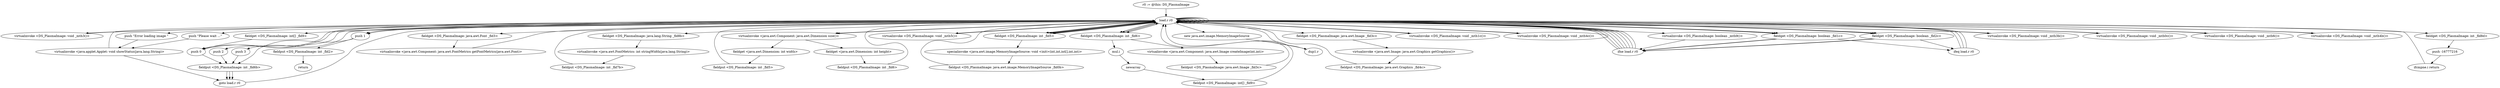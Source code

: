 digraph "" {
    "r0 := @this: DS_PlasmaImage"
    "load.r r0"
    "r0 := @this: DS_PlasmaImage"->"load.r r0";
    "virtualinvoke <DS_PlasmaImage: void _mth3()>"
    "load.r r0"->"virtualinvoke <DS_PlasmaImage: void _mth3()>";
    "virtualinvoke <DS_PlasmaImage: void _mth3()>"->"load.r r0";
    "push \"Please wait ...\""
    "load.r r0"->"push \"Please wait ...\"";
    "virtualinvoke <java.applet.Applet: void showStatus(java.lang.String)>"
    "push \"Please wait ...\""->"virtualinvoke <java.applet.Applet: void showStatus(java.lang.String)>";
    "virtualinvoke <java.applet.Applet: void showStatus(java.lang.String)>"->"load.r r0";
    "load.r r0"->"load.r r0";
    "load.r r0"->"load.r r0";
    "fieldget <DS_PlasmaImage: java.awt.Font _fld3>"
    "load.r r0"->"fieldget <DS_PlasmaImage: java.awt.Font _fld3>";
    "virtualinvoke <java.awt.Component: java.awt.FontMetrics getFontMetrics(java.awt.Font)>"
    "fieldget <DS_PlasmaImage: java.awt.Font _fld3>"->"virtualinvoke <java.awt.Component: java.awt.FontMetrics getFontMetrics(java.awt.Font)>";
    "virtualinvoke <java.awt.Component: java.awt.FontMetrics getFontMetrics(java.awt.Font)>"->"load.r r0";
    "fieldget <DS_PlasmaImage: java.lang.String _fld8b>"
    "load.r r0"->"fieldget <DS_PlasmaImage: java.lang.String _fld8b>";
    "virtualinvoke <java.awt.FontMetrics: int stringWidth(java.lang.String)>"
    "fieldget <DS_PlasmaImage: java.lang.String _fld8b>"->"virtualinvoke <java.awt.FontMetrics: int stringWidth(java.lang.String)>";
    "fieldput <DS_PlasmaImage: int _fld7b>"
    "virtualinvoke <java.awt.FontMetrics: int stringWidth(java.lang.String)>"->"fieldput <DS_PlasmaImage: int _fld7b>";
    "fieldput <DS_PlasmaImage: int _fld7b>"->"load.r r0";
    "load.r r0"->"load.r r0";
    "virtualinvoke <java.awt.Component: java.awt.Dimension size()>"
    "load.r r0"->"virtualinvoke <java.awt.Component: java.awt.Dimension size()>";
    "fieldget <java.awt.Dimension: int width>"
    "virtualinvoke <java.awt.Component: java.awt.Dimension size()>"->"fieldget <java.awt.Dimension: int width>";
    "fieldput <DS_PlasmaImage: int _fld5>"
    "fieldget <java.awt.Dimension: int width>"->"fieldput <DS_PlasmaImage: int _fld5>";
    "fieldput <DS_PlasmaImage: int _fld5>"->"load.r r0";
    "load.r r0"->"load.r r0";
    "load.r r0"->"virtualinvoke <java.awt.Component: java.awt.Dimension size()>";
    "fieldget <java.awt.Dimension: int height>"
    "virtualinvoke <java.awt.Component: java.awt.Dimension size()>"->"fieldget <java.awt.Dimension: int height>";
    "fieldput <DS_PlasmaImage: int _fld6>"
    "fieldget <java.awt.Dimension: int height>"->"fieldput <DS_PlasmaImage: int _fld6>";
    "fieldput <DS_PlasmaImage: int _fld6>"->"load.r r0";
    "virtualinvoke <DS_PlasmaImage: void _mth5()>"
    "load.r r0"->"virtualinvoke <DS_PlasmaImage: void _mth5()>";
    "virtualinvoke <DS_PlasmaImage: void _mth5()>"->"load.r r0";
    "load.r r0"->"load.r r0";
    "fieldget <DS_PlasmaImage: int _fld5>"
    "load.r r0"->"fieldget <DS_PlasmaImage: int _fld5>";
    "fieldget <DS_PlasmaImage: int _fld5>"->"load.r r0";
    "fieldget <DS_PlasmaImage: int _fld6>"
    "load.r r0"->"fieldget <DS_PlasmaImage: int _fld6>";
    "mul.i"
    "fieldget <DS_PlasmaImage: int _fld6>"->"mul.i";
    "newarray"
    "mul.i"->"newarray";
    "fieldput <DS_PlasmaImage: int[] _fld9>"
    "newarray"->"fieldput <DS_PlasmaImage: int[] _fld9>";
    "fieldput <DS_PlasmaImage: int[] _fld9>"->"load.r r0";
    "new java.awt.image.MemoryImageSource"
    "load.r r0"->"new java.awt.image.MemoryImageSource";
    "dup1.r"
    "new java.awt.image.MemoryImageSource"->"dup1.r";
    "dup1.r"->"load.r r0";
    "load.r r0"->"fieldget <DS_PlasmaImage: int _fld5>";
    "fieldget <DS_PlasmaImage: int _fld5>"->"load.r r0";
    "load.r r0"->"fieldget <DS_PlasmaImage: int _fld6>";
    "fieldget <DS_PlasmaImage: int _fld6>"->"load.r r0";
    "fieldget <DS_PlasmaImage: int[] _fld9>"
    "load.r r0"->"fieldget <DS_PlasmaImage: int[] _fld9>";
    "push 0"
    "fieldget <DS_PlasmaImage: int[] _fld9>"->"push 0";
    "push 0"->"load.r r0";
    "load.r r0"->"fieldget <DS_PlasmaImage: int _fld5>";
    "specialinvoke <java.awt.image.MemoryImageSource: void <init>(int,int,int[],int,int)>"
    "fieldget <DS_PlasmaImage: int _fld5>"->"specialinvoke <java.awt.image.MemoryImageSource: void <init>(int,int,int[],int,int)>";
    "fieldput <DS_PlasmaImage: java.awt.image.MemoryImageSource _fld0b>"
    "specialinvoke <java.awt.image.MemoryImageSource: void <init>(int,int,int[],int,int)>"->"fieldput <DS_PlasmaImage: java.awt.image.MemoryImageSource _fld0b>";
    "fieldput <DS_PlasmaImage: java.awt.image.MemoryImageSource _fld0b>"->"load.r r0";
    "load.r r0"->"load.r r0";
    "load.r r0"->"load.r r0";
    "load.r r0"->"fieldget <DS_PlasmaImage: int _fld5>";
    "fieldget <DS_PlasmaImage: int _fld5>"->"load.r r0";
    "load.r r0"->"fieldget <DS_PlasmaImage: int _fld6>";
    "virtualinvoke <java.awt.Component: java.awt.Image createImage(int,int)>"
    "fieldget <DS_PlasmaImage: int _fld6>"->"virtualinvoke <java.awt.Component: java.awt.Image createImage(int,int)>";
    "fieldput <DS_PlasmaImage: java.awt.Image _fld3c>"
    "virtualinvoke <java.awt.Component: java.awt.Image createImage(int,int)>"->"fieldput <DS_PlasmaImage: java.awt.Image _fld3c>";
    "fieldput <DS_PlasmaImage: java.awt.Image _fld3c>"->"load.r r0";
    "load.r r0"->"load.r r0";
    "fieldget <DS_PlasmaImage: java.awt.Image _fld3c>"
    "load.r r0"->"fieldget <DS_PlasmaImage: java.awt.Image _fld3c>";
    "virtualinvoke <java.awt.Image: java.awt.Graphics getGraphics()>"
    "fieldget <DS_PlasmaImage: java.awt.Image _fld3c>"->"virtualinvoke <java.awt.Image: java.awt.Graphics getGraphics()>";
    "fieldput <DS_PlasmaImage: java.awt.Graphics _fld4c>"
    "virtualinvoke <java.awt.Image: java.awt.Graphics getGraphics()>"->"fieldput <DS_PlasmaImage: java.awt.Graphics _fld4c>";
    "fieldput <DS_PlasmaImage: java.awt.Graphics _fld4c>"->"load.r r0";
    "virtualinvoke <DS_PlasmaImage: void _mth1c()>"
    "load.r r0"->"virtualinvoke <DS_PlasmaImage: void _mth1c()>";
    "virtualinvoke <DS_PlasmaImage: void _mth1c()>"->"load.r r0";
    "virtualinvoke <DS_PlasmaImage: void _mth4c()>"
    "load.r r0"->"virtualinvoke <DS_PlasmaImage: void _mth4c()>";
    "virtualinvoke <DS_PlasmaImage: void _mth4c()>"->"load.r r0";
    "fieldget <DS_PlasmaImage: boolean _fld1c>"
    "load.r r0"->"fieldget <DS_PlasmaImage: boolean _fld1c>";
    "ifne load.r r0"
    "fieldget <DS_PlasmaImage: boolean _fld1c>"->"ifne load.r r0";
    "ifne load.r r0"->"load.r r0";
    "fieldget <DS_PlasmaImage: boolean _fld2c>"
    "load.r r0"->"fieldget <DS_PlasmaImage: boolean _fld2c>";
    "fieldget <DS_PlasmaImage: boolean _fld2c>"->"ifne load.r r0";
    "ifne load.r r0"->"load.r r0";
    "load.r r0"->"push 0";
    "fieldput <DS_PlasmaImage: int _fld6b>"
    "push 0"->"fieldput <DS_PlasmaImage: int _fld6b>";
    "goto load.r r0"
    "fieldput <DS_PlasmaImage: int _fld6b>"->"goto load.r r0";
    "goto load.r r0"->"load.r r0";
    "virtualinvoke <DS_PlasmaImage: void _mth3b()>"
    "load.r r0"->"virtualinvoke <DS_PlasmaImage: void _mth3b()>";
    "virtualinvoke <DS_PlasmaImage: void _mth3b()>"->"load.r r0";
    "virtualinvoke <DS_PlasmaImage: void _mth0c()>"
    "load.r r0"->"virtualinvoke <DS_PlasmaImage: void _mth0c()>";
    "virtualinvoke <DS_PlasmaImage: void _mth0c()>"->"load.r r0";
    "virtualinvoke <DS_PlasmaImage: boolean _mth9()>"
    "load.r r0"->"virtualinvoke <DS_PlasmaImage: boolean _mth9()>";
    "virtualinvoke <DS_PlasmaImage: boolean _mth9()>"->"ifne load.r r0";
    "ifne load.r r0"->"load.r r0";
    "push \"Error loading image \""
    "load.r r0"->"push \"Error loading image \"";
    "push \"Error loading image \""->"virtualinvoke <java.applet.Applet: void showStatus(java.lang.String)>";
    "virtualinvoke <java.applet.Applet: void showStatus(java.lang.String)>"->"goto load.r r0";
    "ifne load.r r0"->"load.r r0";
    "virtualinvoke <DS_PlasmaImage: void _mth6()>"
    "load.r r0"->"virtualinvoke <DS_PlasmaImage: void _mth6()>";
    "virtualinvoke <DS_PlasmaImage: void _mth6()>"->"load.r r0";
    "virtualinvoke <DS_PlasmaImage: void _mth4b()>"
    "load.r r0"->"virtualinvoke <DS_PlasmaImage: void _mth4b()>";
    "virtualinvoke <DS_PlasmaImage: void _mth4b()>"->"load.r r0";
    "fieldget <DS_PlasmaImage: int _fld8d>"
    "load.r r0"->"fieldget <DS_PlasmaImage: int _fld8d>";
    "push -16777216"
    "fieldget <DS_PlasmaImage: int _fld8d>"->"push -16777216";
    "ifcmpne.i return"
    "push -16777216"->"ifcmpne.i return";
    "ifcmpne.i return"->"load.r r0";
    "push 1"
    "load.r r0"->"push 1";
    "fieldput <DS_PlasmaImage: int _fld2>"
    "push 1"->"fieldput <DS_PlasmaImage: int _fld2>";
    "return"
    "fieldput <DS_PlasmaImage: int _fld2>"->"return";
    "ifne load.r r0"->"load.r r0";
    "load.r r0"->"fieldget <DS_PlasmaImage: boolean _fld1c>";
    "ifeq load.r r0"
    "fieldget <DS_PlasmaImage: boolean _fld1c>"->"ifeq load.r r0";
    "ifeq load.r r0"->"load.r r0";
    "load.r r0"->"fieldget <DS_PlasmaImage: boolean _fld2c>";
    "fieldget <DS_PlasmaImage: boolean _fld2c>"->"ifne load.r r0";
    "ifne load.r r0"->"load.r r0";
    "load.r r0"->"push 1";
    "push 1"->"fieldput <DS_PlasmaImage: int _fld6b>";
    "fieldput <DS_PlasmaImage: int _fld6b>"->"goto load.r r0";
    "ifne load.r r0"->"load.r r0";
    "load.r r0"->"fieldget <DS_PlasmaImage: boolean _fld1c>";
    "fieldget <DS_PlasmaImage: boolean _fld1c>"->"ifne load.r r0";
    "ifne load.r r0"->"load.r r0";
    "load.r r0"->"fieldget <DS_PlasmaImage: boolean _fld2c>";
    "fieldget <DS_PlasmaImage: boolean _fld2c>"->"ifeq load.r r0";
    "ifeq load.r r0"->"load.r r0";
    "push 2"
    "load.r r0"->"push 2";
    "push 2"->"fieldput <DS_PlasmaImage: int _fld6b>";
    "fieldput <DS_PlasmaImage: int _fld6b>"->"goto load.r r0";
    "ifeq load.r r0"->"load.r r0";
    "push 3"
    "load.r r0"->"push 3";
    "push 3"->"fieldput <DS_PlasmaImage: int _fld6b>";
}
